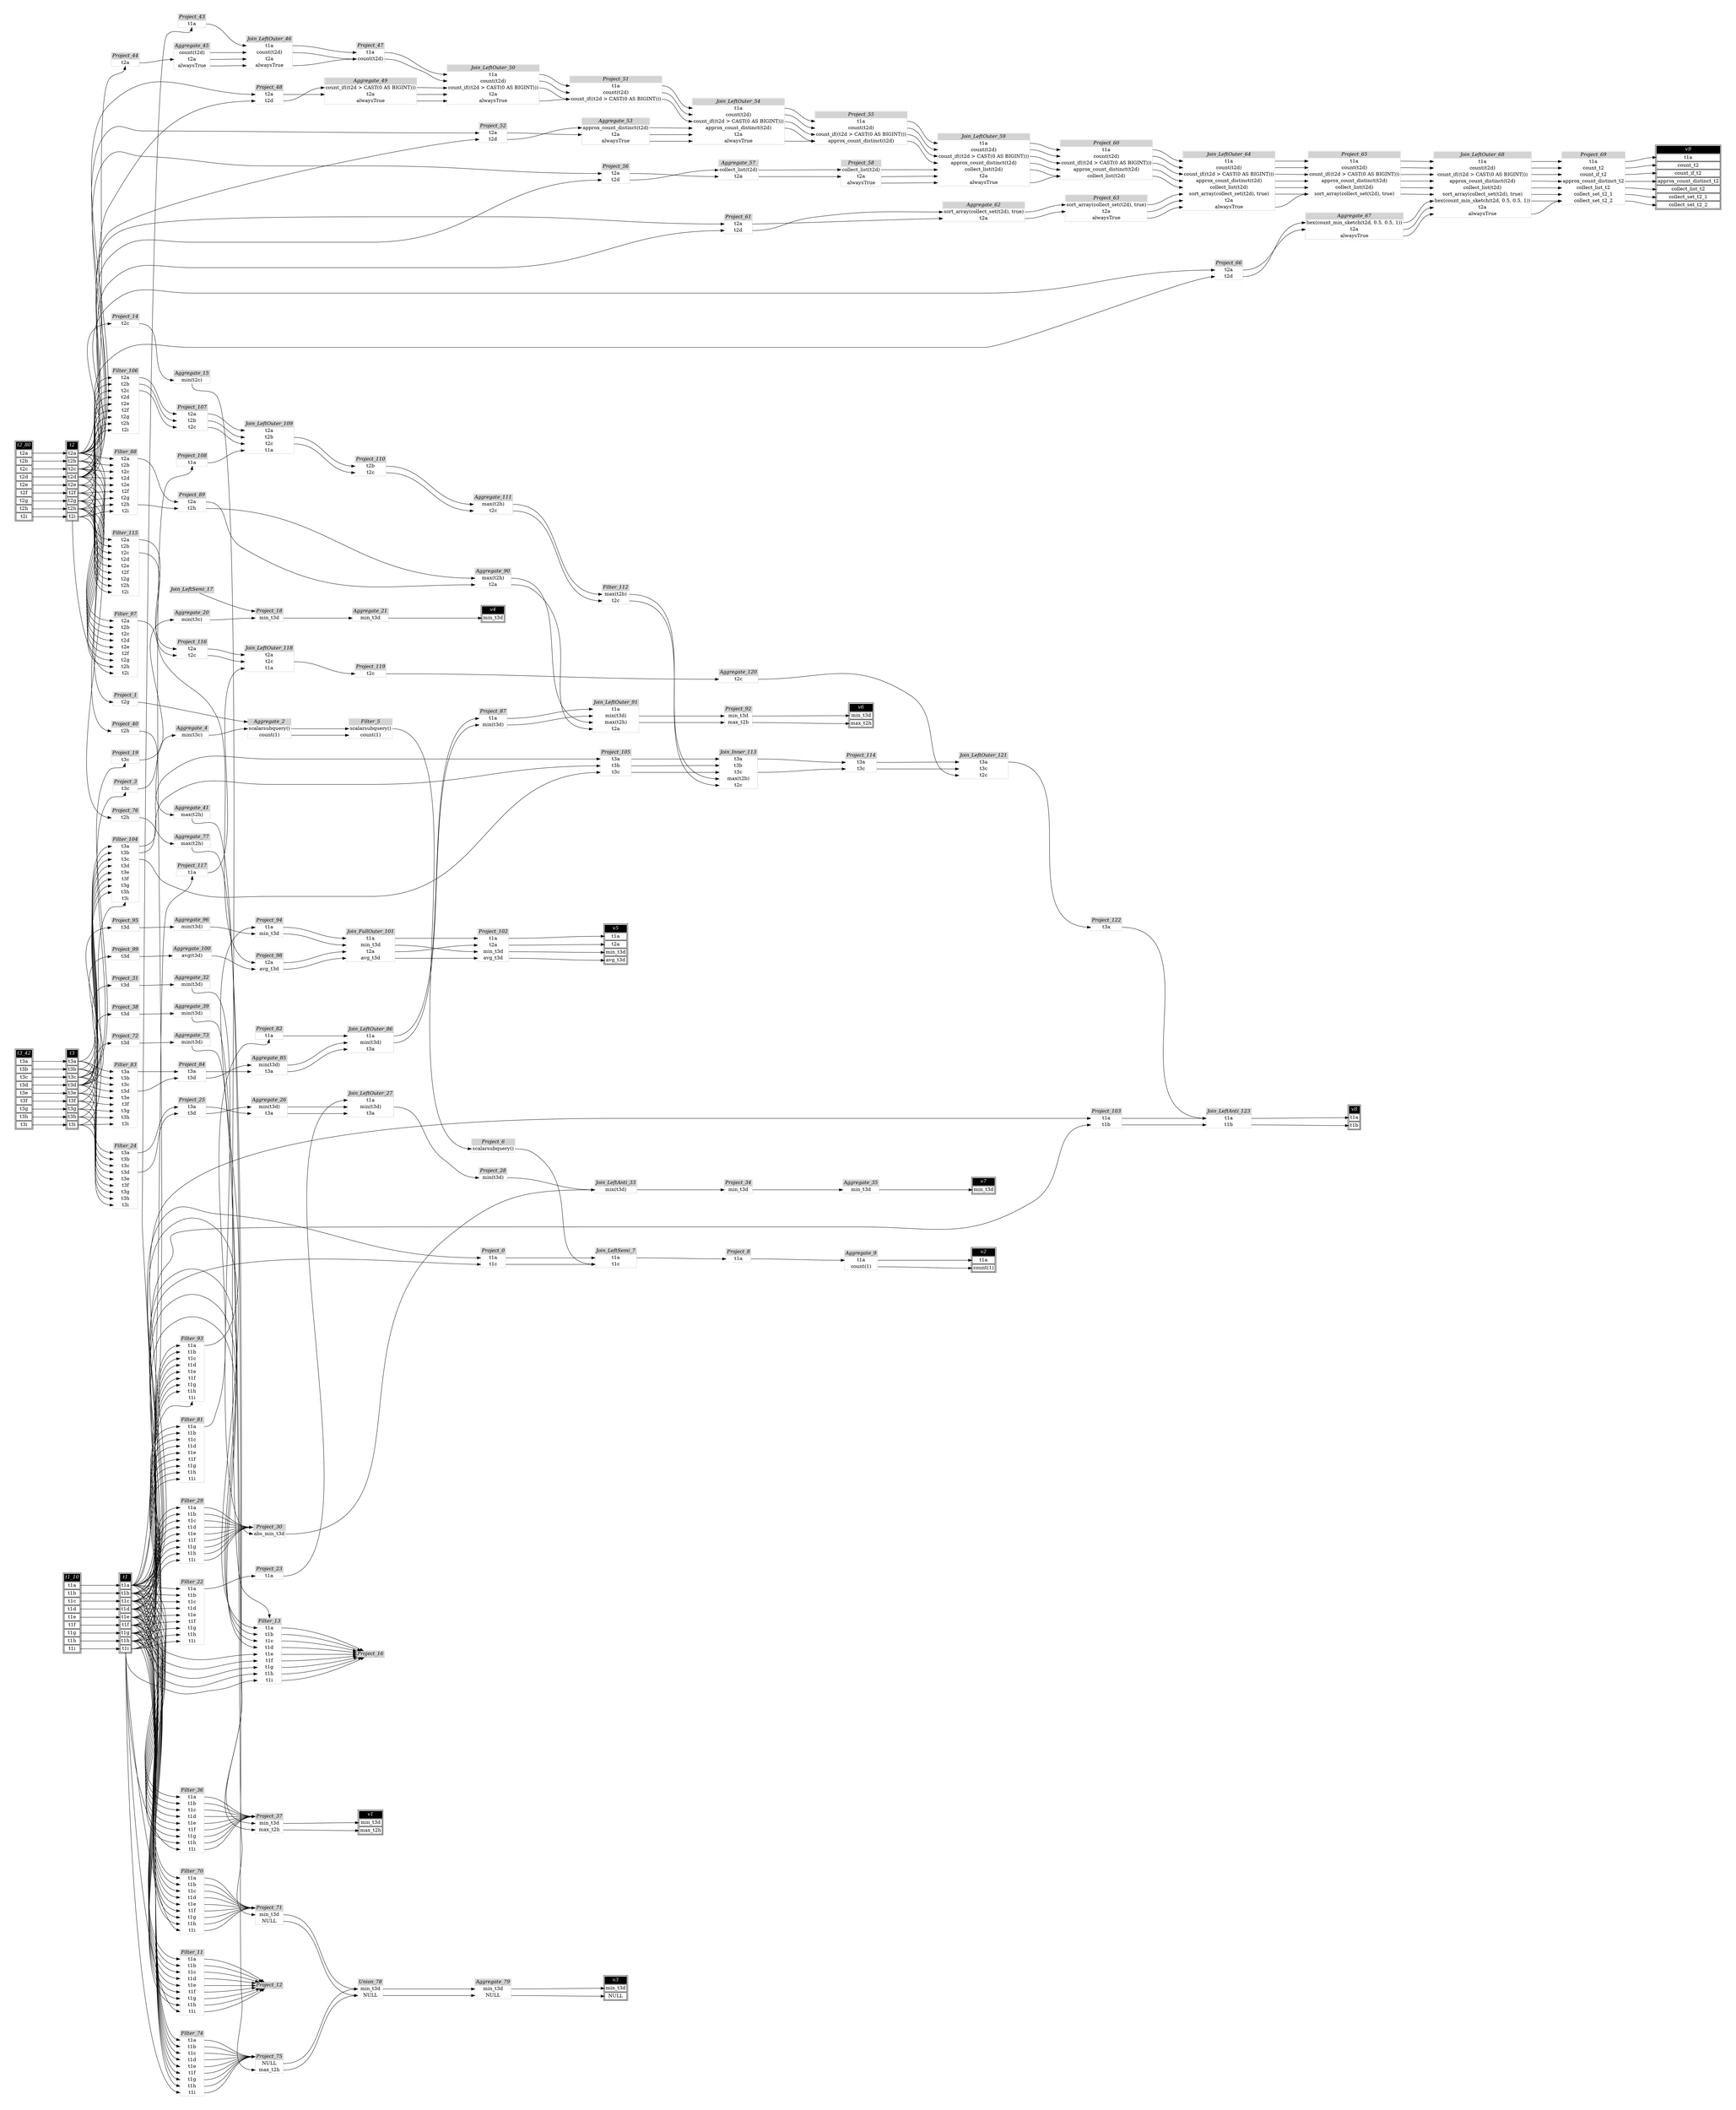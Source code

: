 // Automatically generated by SQLFlowTestSuite


digraph {
  graph [pad="0.5" nodesep="0.5" ranksep="1" fontname="Helvetica" rankdir=LR];
  node [shape=plaintext]

  
"Aggregate_100" [label=<
<table color="lightgray" border="1" cellborder="0" cellspacing="0">
  <tr><td bgcolor="lightgray" port="nodeName"><i>Aggregate_100</i></td></tr>
  <tr><td port="0">avg(t3d)</td></tr>
</table>>];
     

"Aggregate_111" [label=<
<table color="lightgray" border="1" cellborder="0" cellspacing="0">
  <tr><td bgcolor="lightgray" port="nodeName"><i>Aggregate_111</i></td></tr>
  <tr><td port="0">max(t2b)</td></tr>
<tr><td port="1">t2c</td></tr>
</table>>];
     

"Aggregate_120" [label=<
<table color="lightgray" border="1" cellborder="0" cellspacing="0">
  <tr><td bgcolor="lightgray" port="nodeName"><i>Aggregate_120</i></td></tr>
  <tr><td port="0">t2c</td></tr>
</table>>];
     

"Aggregate_15" [label=<
<table color="lightgray" border="1" cellborder="0" cellspacing="0">
  <tr><td bgcolor="lightgray" port="nodeName"><i>Aggregate_15</i></td></tr>
  <tr><td port="0">min(t2c)</td></tr>
</table>>];
     

"Aggregate_2" [label=<
<table color="lightgray" border="1" cellborder="0" cellspacing="0">
  <tr><td bgcolor="lightgray" port="nodeName"><i>Aggregate_2</i></td></tr>
  <tr><td port="0">scalarsubquery()</td></tr>
<tr><td port="1">count(1)</td></tr>
</table>>];
     

"Aggregate_20" [label=<
<table color="lightgray" border="1" cellborder="0" cellspacing="0">
  <tr><td bgcolor="lightgray" port="nodeName"><i>Aggregate_20</i></td></tr>
  <tr><td port="0">min(t3c)</td></tr>
</table>>];
     

"Aggregate_21" [label=<
<table color="lightgray" border="1" cellborder="0" cellspacing="0">
  <tr><td bgcolor="lightgray" port="nodeName"><i>Aggregate_21</i></td></tr>
  <tr><td port="0">min_t3d</td></tr>
</table>>];
     

"Aggregate_26" [label=<
<table color="lightgray" border="1" cellborder="0" cellspacing="0">
  <tr><td bgcolor="lightgray" port="nodeName"><i>Aggregate_26</i></td></tr>
  <tr><td port="0">min(t3d)</td></tr>
<tr><td port="1">t3a</td></tr>
</table>>];
     

"Aggregate_32" [label=<
<table color="lightgray" border="1" cellborder="0" cellspacing="0">
  <tr><td bgcolor="lightgray" port="nodeName"><i>Aggregate_32</i></td></tr>
  <tr><td port="0">min(t3d)</td></tr>
</table>>];
     

"Aggregate_35" [label=<
<table color="lightgray" border="1" cellborder="0" cellspacing="0">
  <tr><td bgcolor="lightgray" port="nodeName"><i>Aggregate_35</i></td></tr>
  <tr><td port="0">min_t3d</td></tr>
</table>>];
     

"Aggregate_39" [label=<
<table color="lightgray" border="1" cellborder="0" cellspacing="0">
  <tr><td bgcolor="lightgray" port="nodeName"><i>Aggregate_39</i></td></tr>
  <tr><td port="0">min(t3d)</td></tr>
</table>>];
     

"Aggregate_4" [label=<
<table color="lightgray" border="1" cellborder="0" cellspacing="0">
  <tr><td bgcolor="lightgray" port="nodeName"><i>Aggregate_4</i></td></tr>
  <tr><td port="0">min(t3c)</td></tr>
</table>>];
     

"Aggregate_41" [label=<
<table color="lightgray" border="1" cellborder="0" cellspacing="0">
  <tr><td bgcolor="lightgray" port="nodeName"><i>Aggregate_41</i></td></tr>
  <tr><td port="0">max(t2h)</td></tr>
</table>>];
     

"Aggregate_45" [label=<
<table color="lightgray" border="1" cellborder="0" cellspacing="0">
  <tr><td bgcolor="lightgray" port="nodeName"><i>Aggregate_45</i></td></tr>
  <tr><td port="0">count(t2d)</td></tr>
<tr><td port="1">t2a</td></tr>
<tr><td port="2">alwaysTrue</td></tr>
</table>>];
     

"Aggregate_49" [label=<
<table color="lightgray" border="1" cellborder="0" cellspacing="0">
  <tr><td bgcolor="lightgray" port="nodeName"><i>Aggregate_49</i></td></tr>
  <tr><td port="0">count_if((t2d &gt; CAST(0 AS BIGINT)))</td></tr>
<tr><td port="1">t2a</td></tr>
<tr><td port="2">alwaysTrue</td></tr>
</table>>];
     

"Aggregate_53" [label=<
<table color="lightgray" border="1" cellborder="0" cellspacing="0">
  <tr><td bgcolor="lightgray" port="nodeName"><i>Aggregate_53</i></td></tr>
  <tr><td port="0">approx_count_distinct(t2d)</td></tr>
<tr><td port="1">t2a</td></tr>
<tr><td port="2">alwaysTrue</td></tr>
</table>>];
     

"Aggregate_57" [label=<
<table color="lightgray" border="1" cellborder="0" cellspacing="0">
  <tr><td bgcolor="lightgray" port="nodeName"><i>Aggregate_57</i></td></tr>
  <tr><td port="0">collect_list(t2d)</td></tr>
<tr><td port="1">t2a</td></tr>
</table>>];
     

"Aggregate_62" [label=<
<table color="lightgray" border="1" cellborder="0" cellspacing="0">
  <tr><td bgcolor="lightgray" port="nodeName"><i>Aggregate_62</i></td></tr>
  <tr><td port="0">sort_array(collect_set(t2d), true)</td></tr>
<tr><td port="1">t2a</td></tr>
</table>>];
     

"Aggregate_67" [label=<
<table color="lightgray" border="1" cellborder="0" cellspacing="0">
  <tr><td bgcolor="lightgray" port="nodeName"><i>Aggregate_67</i></td></tr>
  <tr><td port="0">hex(count_min_sketch(t2d, 0.5, 0.5, 1))</td></tr>
<tr><td port="1">t2a</td></tr>
<tr><td port="2">alwaysTrue</td></tr>
</table>>];
     

"Aggregate_73" [label=<
<table color="lightgray" border="1" cellborder="0" cellspacing="0">
  <tr><td bgcolor="lightgray" port="nodeName"><i>Aggregate_73</i></td></tr>
  <tr><td port="0">min(t3d)</td></tr>
</table>>];
     

"Aggregate_77" [label=<
<table color="lightgray" border="1" cellborder="0" cellspacing="0">
  <tr><td bgcolor="lightgray" port="nodeName"><i>Aggregate_77</i></td></tr>
  <tr><td port="0">max(t2h)</td></tr>
</table>>];
     

"Aggregate_79" [label=<
<table color="lightgray" border="1" cellborder="0" cellspacing="0">
  <tr><td bgcolor="lightgray" port="nodeName"><i>Aggregate_79</i></td></tr>
  <tr><td port="0">min_t3d</td></tr>
<tr><td port="1">NULL</td></tr>
</table>>];
     

"Aggregate_85" [label=<
<table color="lightgray" border="1" cellborder="0" cellspacing="0">
  <tr><td bgcolor="lightgray" port="nodeName"><i>Aggregate_85</i></td></tr>
  <tr><td port="0">min(t3d)</td></tr>
<tr><td port="1">t3a</td></tr>
</table>>];
     

"Aggregate_9" [label=<
<table color="lightgray" border="1" cellborder="0" cellspacing="0">
  <tr><td bgcolor="lightgray" port="nodeName"><i>Aggregate_9</i></td></tr>
  <tr><td port="0">t1a</td></tr>
<tr><td port="1">count(1)</td></tr>
</table>>];
     

"Aggregate_90" [label=<
<table color="lightgray" border="1" cellborder="0" cellspacing="0">
  <tr><td bgcolor="lightgray" port="nodeName"><i>Aggregate_90</i></td></tr>
  <tr><td port="0">max(t2h)</td></tr>
<tr><td port="1">t2a</td></tr>
</table>>];
     

"Aggregate_96" [label=<
<table color="lightgray" border="1" cellborder="0" cellspacing="0">
  <tr><td bgcolor="lightgray" port="nodeName"><i>Aggregate_96</i></td></tr>
  <tr><td port="0">min(t3d)</td></tr>
</table>>];
     

"Filter_104" [label=<
<table color="lightgray" border="1" cellborder="0" cellspacing="0">
  <tr><td bgcolor="lightgray" port="nodeName"><i>Filter_104</i></td></tr>
  <tr><td port="0">t3a</td></tr>
<tr><td port="1">t3b</td></tr>
<tr><td port="2">t3c</td></tr>
<tr><td port="3">t3d</td></tr>
<tr><td port="4">t3e</td></tr>
<tr><td port="5">t3f</td></tr>
<tr><td port="6">t3g</td></tr>
<tr><td port="7">t3h</td></tr>
<tr><td port="8">t3i</td></tr>
</table>>];
     

"Filter_106" [label=<
<table color="lightgray" border="1" cellborder="0" cellspacing="0">
  <tr><td bgcolor="lightgray" port="nodeName"><i>Filter_106</i></td></tr>
  <tr><td port="0">t2a</td></tr>
<tr><td port="1">t2b</td></tr>
<tr><td port="2">t2c</td></tr>
<tr><td port="3">t2d</td></tr>
<tr><td port="4">t2e</td></tr>
<tr><td port="5">t2f</td></tr>
<tr><td port="6">t2g</td></tr>
<tr><td port="7">t2h</td></tr>
<tr><td port="8">t2i</td></tr>
</table>>];
     

"Filter_11" [label=<
<table color="lightgray" border="1" cellborder="0" cellspacing="0">
  <tr><td bgcolor="lightgray" port="nodeName"><i>Filter_11</i></td></tr>
  <tr><td port="0">t1a</td></tr>
<tr><td port="1">t1b</td></tr>
<tr><td port="2">t1c</td></tr>
<tr><td port="3">t1d</td></tr>
<tr><td port="4">t1e</td></tr>
<tr><td port="5">t1f</td></tr>
<tr><td port="6">t1g</td></tr>
<tr><td port="7">t1h</td></tr>
<tr><td port="8">t1i</td></tr>
</table>>];
     

"Filter_112" [label=<
<table color="lightgray" border="1" cellborder="0" cellspacing="0">
  <tr><td bgcolor="lightgray" port="nodeName"><i>Filter_112</i></td></tr>
  <tr><td port="0">max(t2b)</td></tr>
<tr><td port="1">t2c</td></tr>
</table>>];
     

"Filter_115" [label=<
<table color="lightgray" border="1" cellborder="0" cellspacing="0">
  <tr><td bgcolor="lightgray" port="nodeName"><i>Filter_115</i></td></tr>
  <tr><td port="0">t2a</td></tr>
<tr><td port="1">t2b</td></tr>
<tr><td port="2">t2c</td></tr>
<tr><td port="3">t2d</td></tr>
<tr><td port="4">t2e</td></tr>
<tr><td port="5">t2f</td></tr>
<tr><td port="6">t2g</td></tr>
<tr><td port="7">t2h</td></tr>
<tr><td port="8">t2i</td></tr>
</table>>];
     

"Filter_13" [label=<
<table color="lightgray" border="1" cellborder="0" cellspacing="0">
  <tr><td bgcolor="lightgray" port="nodeName"><i>Filter_13</i></td></tr>
  <tr><td port="0">t1a</td></tr>
<tr><td port="1">t1b</td></tr>
<tr><td port="2">t1c</td></tr>
<tr><td port="3">t1d</td></tr>
<tr><td port="4">t1e</td></tr>
<tr><td port="5">t1f</td></tr>
<tr><td port="6">t1g</td></tr>
<tr><td port="7">t1h</td></tr>
<tr><td port="8">t1i</td></tr>
</table>>];
     

"Filter_22" [label=<
<table color="lightgray" border="1" cellborder="0" cellspacing="0">
  <tr><td bgcolor="lightgray" port="nodeName"><i>Filter_22</i></td></tr>
  <tr><td port="0">t1a</td></tr>
<tr><td port="1">t1b</td></tr>
<tr><td port="2">t1c</td></tr>
<tr><td port="3">t1d</td></tr>
<tr><td port="4">t1e</td></tr>
<tr><td port="5">t1f</td></tr>
<tr><td port="6">t1g</td></tr>
<tr><td port="7">t1h</td></tr>
<tr><td port="8">t1i</td></tr>
</table>>];
     

"Filter_24" [label=<
<table color="lightgray" border="1" cellborder="0" cellspacing="0">
  <tr><td bgcolor="lightgray" port="nodeName"><i>Filter_24</i></td></tr>
  <tr><td port="0">t3a</td></tr>
<tr><td port="1">t3b</td></tr>
<tr><td port="2">t3c</td></tr>
<tr><td port="3">t3d</td></tr>
<tr><td port="4">t3e</td></tr>
<tr><td port="5">t3f</td></tr>
<tr><td port="6">t3g</td></tr>
<tr><td port="7">t3h</td></tr>
<tr><td port="8">t3i</td></tr>
</table>>];
     

"Filter_29" [label=<
<table color="lightgray" border="1" cellborder="0" cellspacing="0">
  <tr><td bgcolor="lightgray" port="nodeName"><i>Filter_29</i></td></tr>
  <tr><td port="0">t1a</td></tr>
<tr><td port="1">t1b</td></tr>
<tr><td port="2">t1c</td></tr>
<tr><td port="3">t1d</td></tr>
<tr><td port="4">t1e</td></tr>
<tr><td port="5">t1f</td></tr>
<tr><td port="6">t1g</td></tr>
<tr><td port="7">t1h</td></tr>
<tr><td port="8">t1i</td></tr>
</table>>];
     

"Filter_36" [label=<
<table color="lightgray" border="1" cellborder="0" cellspacing="0">
  <tr><td bgcolor="lightgray" port="nodeName"><i>Filter_36</i></td></tr>
  <tr><td port="0">t1a</td></tr>
<tr><td port="1">t1b</td></tr>
<tr><td port="2">t1c</td></tr>
<tr><td port="3">t1d</td></tr>
<tr><td port="4">t1e</td></tr>
<tr><td port="5">t1f</td></tr>
<tr><td port="6">t1g</td></tr>
<tr><td port="7">t1h</td></tr>
<tr><td port="8">t1i</td></tr>
</table>>];
     

"Filter_5" [label=<
<table color="lightgray" border="1" cellborder="0" cellspacing="0">
  <tr><td bgcolor="lightgray" port="nodeName"><i>Filter_5</i></td></tr>
  <tr><td port="0">scalarsubquery()</td></tr>
<tr><td port="1">count(1)</td></tr>
</table>>];
     

"Filter_70" [label=<
<table color="lightgray" border="1" cellborder="0" cellspacing="0">
  <tr><td bgcolor="lightgray" port="nodeName"><i>Filter_70</i></td></tr>
  <tr><td port="0">t1a</td></tr>
<tr><td port="1">t1b</td></tr>
<tr><td port="2">t1c</td></tr>
<tr><td port="3">t1d</td></tr>
<tr><td port="4">t1e</td></tr>
<tr><td port="5">t1f</td></tr>
<tr><td port="6">t1g</td></tr>
<tr><td port="7">t1h</td></tr>
<tr><td port="8">t1i</td></tr>
</table>>];
     

"Filter_74" [label=<
<table color="lightgray" border="1" cellborder="0" cellspacing="0">
  <tr><td bgcolor="lightgray" port="nodeName"><i>Filter_74</i></td></tr>
  <tr><td port="0">t1a</td></tr>
<tr><td port="1">t1b</td></tr>
<tr><td port="2">t1c</td></tr>
<tr><td port="3">t1d</td></tr>
<tr><td port="4">t1e</td></tr>
<tr><td port="5">t1f</td></tr>
<tr><td port="6">t1g</td></tr>
<tr><td port="7">t1h</td></tr>
<tr><td port="8">t1i</td></tr>
</table>>];
     

"Filter_81" [label=<
<table color="lightgray" border="1" cellborder="0" cellspacing="0">
  <tr><td bgcolor="lightgray" port="nodeName"><i>Filter_81</i></td></tr>
  <tr><td port="0">t1a</td></tr>
<tr><td port="1">t1b</td></tr>
<tr><td port="2">t1c</td></tr>
<tr><td port="3">t1d</td></tr>
<tr><td port="4">t1e</td></tr>
<tr><td port="5">t1f</td></tr>
<tr><td port="6">t1g</td></tr>
<tr><td port="7">t1h</td></tr>
<tr><td port="8">t1i</td></tr>
</table>>];
     

"Filter_83" [label=<
<table color="lightgray" border="1" cellborder="0" cellspacing="0">
  <tr><td bgcolor="lightgray" port="nodeName"><i>Filter_83</i></td></tr>
  <tr><td port="0">t3a</td></tr>
<tr><td port="1">t3b</td></tr>
<tr><td port="2">t3c</td></tr>
<tr><td port="3">t3d</td></tr>
<tr><td port="4">t3e</td></tr>
<tr><td port="5">t3f</td></tr>
<tr><td port="6">t3g</td></tr>
<tr><td port="7">t3h</td></tr>
<tr><td port="8">t3i</td></tr>
</table>>];
     

"Filter_88" [label=<
<table color="lightgray" border="1" cellborder="0" cellspacing="0">
  <tr><td bgcolor="lightgray" port="nodeName"><i>Filter_88</i></td></tr>
  <tr><td port="0">t2a</td></tr>
<tr><td port="1">t2b</td></tr>
<tr><td port="2">t2c</td></tr>
<tr><td port="3">t2d</td></tr>
<tr><td port="4">t2e</td></tr>
<tr><td port="5">t2f</td></tr>
<tr><td port="6">t2g</td></tr>
<tr><td port="7">t2h</td></tr>
<tr><td port="8">t2i</td></tr>
</table>>];
     

"Filter_93" [label=<
<table color="lightgray" border="1" cellborder="0" cellspacing="0">
  <tr><td bgcolor="lightgray" port="nodeName"><i>Filter_93</i></td></tr>
  <tr><td port="0">t1a</td></tr>
<tr><td port="1">t1b</td></tr>
<tr><td port="2">t1c</td></tr>
<tr><td port="3">t1d</td></tr>
<tr><td port="4">t1e</td></tr>
<tr><td port="5">t1f</td></tr>
<tr><td port="6">t1g</td></tr>
<tr><td port="7">t1h</td></tr>
<tr><td port="8">t1i</td></tr>
</table>>];
     

"Filter_97" [label=<
<table color="lightgray" border="1" cellborder="0" cellspacing="0">
  <tr><td bgcolor="lightgray" port="nodeName"><i>Filter_97</i></td></tr>
  <tr><td port="0">t2a</td></tr>
<tr><td port="1">t2b</td></tr>
<tr><td port="2">t2c</td></tr>
<tr><td port="3">t2d</td></tr>
<tr><td port="4">t2e</td></tr>
<tr><td port="5">t2f</td></tr>
<tr><td port="6">t2g</td></tr>
<tr><td port="7">t2h</td></tr>
<tr><td port="8">t2i</td></tr>
</table>>];
     

"Join_FullOuter_101" [label=<
<table color="lightgray" border="1" cellborder="0" cellspacing="0">
  <tr><td bgcolor="lightgray" port="nodeName"><i>Join_FullOuter_101</i></td></tr>
  <tr><td port="0">t1a</td></tr>
<tr><td port="1">min_t3d</td></tr>
<tr><td port="2">t2a</td></tr>
<tr><td port="3">avg_t3d</td></tr>
</table>>];
     

"Join_Inner_113" [label=<
<table color="lightgray" border="1" cellborder="0" cellspacing="0">
  <tr><td bgcolor="lightgray" port="nodeName"><i>Join_Inner_113</i></td></tr>
  <tr><td port="0">t3a</td></tr>
<tr><td port="1">t3b</td></tr>
<tr><td port="2">t3c</td></tr>
<tr><td port="3">max(t2b)</td></tr>
<tr><td port="4">t2c</td></tr>
</table>>];
     

"Join_LeftAnti_123" [label=<
<table color="lightgray" border="1" cellborder="0" cellspacing="0">
  <tr><td bgcolor="lightgray" port="nodeName"><i>Join_LeftAnti_123</i></td></tr>
  <tr><td port="0">t1a</td></tr>
<tr><td port="1">t1b</td></tr>
</table>>];
     

"Join_LeftAnti_33" [label=<
<table color="lightgray" border="1" cellborder="0" cellspacing="0">
  <tr><td bgcolor="lightgray" port="nodeName"><i>Join_LeftAnti_33</i></td></tr>
  <tr><td port="0">min(t3d)</td></tr>
</table>>];
     

"Join_LeftOuter_109" [label=<
<table color="lightgray" border="1" cellborder="0" cellspacing="0">
  <tr><td bgcolor="lightgray" port="nodeName"><i>Join_LeftOuter_109</i></td></tr>
  <tr><td port="0">t2a</td></tr>
<tr><td port="1">t2b</td></tr>
<tr><td port="2">t2c</td></tr>
<tr><td port="3">t1a</td></tr>
</table>>];
     

"Join_LeftOuter_118" [label=<
<table color="lightgray" border="1" cellborder="0" cellspacing="0">
  <tr><td bgcolor="lightgray" port="nodeName"><i>Join_LeftOuter_118</i></td></tr>
  <tr><td port="0">t2a</td></tr>
<tr><td port="1">t2c</td></tr>
<tr><td port="2">t1a</td></tr>
</table>>];
     

"Join_LeftOuter_121" [label=<
<table color="lightgray" border="1" cellborder="0" cellspacing="0">
  <tr><td bgcolor="lightgray" port="nodeName"><i>Join_LeftOuter_121</i></td></tr>
  <tr><td port="0">t3a</td></tr>
<tr><td port="1">t3c</td></tr>
<tr><td port="2">t2c</td></tr>
</table>>];
     

"Join_LeftOuter_27" [label=<
<table color="lightgray" border="1" cellborder="0" cellspacing="0">
  <tr><td bgcolor="lightgray" port="nodeName"><i>Join_LeftOuter_27</i></td></tr>
  <tr><td port="0">t1a</td></tr>
<tr><td port="1">min(t3d)</td></tr>
<tr><td port="2">t3a</td></tr>
</table>>];
     

"Join_LeftOuter_46" [label=<
<table color="lightgray" border="1" cellborder="0" cellspacing="0">
  <tr><td bgcolor="lightgray" port="nodeName"><i>Join_LeftOuter_46</i></td></tr>
  <tr><td port="0">t1a</td></tr>
<tr><td port="1">count(t2d)</td></tr>
<tr><td port="2">t2a</td></tr>
<tr><td port="3">alwaysTrue</td></tr>
</table>>];
     

"Join_LeftOuter_50" [label=<
<table color="lightgray" border="1" cellborder="0" cellspacing="0">
  <tr><td bgcolor="lightgray" port="nodeName"><i>Join_LeftOuter_50</i></td></tr>
  <tr><td port="0">t1a</td></tr>
<tr><td port="1">count(t2d)</td></tr>
<tr><td port="2">count_if((t2d &gt; CAST(0 AS BIGINT)))</td></tr>
<tr><td port="3">t2a</td></tr>
<tr><td port="4">alwaysTrue</td></tr>
</table>>];
     

"Join_LeftOuter_54" [label=<
<table color="lightgray" border="1" cellborder="0" cellspacing="0">
  <tr><td bgcolor="lightgray" port="nodeName"><i>Join_LeftOuter_54</i></td></tr>
  <tr><td port="0">t1a</td></tr>
<tr><td port="1">count(t2d)</td></tr>
<tr><td port="2">count_if((t2d &gt; CAST(0 AS BIGINT)))</td></tr>
<tr><td port="3">approx_count_distinct(t2d)</td></tr>
<tr><td port="4">t2a</td></tr>
<tr><td port="5">alwaysTrue</td></tr>
</table>>];
     

"Join_LeftOuter_59" [label=<
<table color="lightgray" border="1" cellborder="0" cellspacing="0">
  <tr><td bgcolor="lightgray" port="nodeName"><i>Join_LeftOuter_59</i></td></tr>
  <tr><td port="0">t1a</td></tr>
<tr><td port="1">count(t2d)</td></tr>
<tr><td port="2">count_if((t2d &gt; CAST(0 AS BIGINT)))</td></tr>
<tr><td port="3">approx_count_distinct(t2d)</td></tr>
<tr><td port="4">collect_list(t2d)</td></tr>
<tr><td port="5">t2a</td></tr>
<tr><td port="6">alwaysTrue</td></tr>
</table>>];
     

"Join_LeftOuter_64" [label=<
<table color="lightgray" border="1" cellborder="0" cellspacing="0">
  <tr><td bgcolor="lightgray" port="nodeName"><i>Join_LeftOuter_64</i></td></tr>
  <tr><td port="0">t1a</td></tr>
<tr><td port="1">count(t2d)</td></tr>
<tr><td port="2">count_if((t2d &gt; CAST(0 AS BIGINT)))</td></tr>
<tr><td port="3">approx_count_distinct(t2d)</td></tr>
<tr><td port="4">collect_list(t2d)</td></tr>
<tr><td port="5">sort_array(collect_set(t2d), true)</td></tr>
<tr><td port="6">t2a</td></tr>
<tr><td port="7">alwaysTrue</td></tr>
</table>>];
     

"Join_LeftOuter_68" [label=<
<table color="lightgray" border="1" cellborder="0" cellspacing="0">
  <tr><td bgcolor="lightgray" port="nodeName"><i>Join_LeftOuter_68</i></td></tr>
  <tr><td port="0">t1a</td></tr>
<tr><td port="1">count(t2d)</td></tr>
<tr><td port="2">count_if((t2d &gt; CAST(0 AS BIGINT)))</td></tr>
<tr><td port="3">approx_count_distinct(t2d)</td></tr>
<tr><td port="4">collect_list(t2d)</td></tr>
<tr><td port="5">sort_array(collect_set(t2d), true)</td></tr>
<tr><td port="6">hex(count_min_sketch(t2d, 0.5, 0.5, 1))</td></tr>
<tr><td port="7">t2a</td></tr>
<tr><td port="8">alwaysTrue</td></tr>
</table>>];
     

"Join_LeftOuter_86" [label=<
<table color="lightgray" border="1" cellborder="0" cellspacing="0">
  <tr><td bgcolor="lightgray" port="nodeName"><i>Join_LeftOuter_86</i></td></tr>
  <tr><td port="0">t1a</td></tr>
<tr><td port="1">min(t3d)</td></tr>
<tr><td port="2">t3a</td></tr>
</table>>];
     

"Join_LeftOuter_91" [label=<
<table color="lightgray" border="1" cellborder="0" cellspacing="0">
  <tr><td bgcolor="lightgray" port="nodeName"><i>Join_LeftOuter_91</i></td></tr>
  <tr><td port="0">t1a</td></tr>
<tr><td port="1">min(t3d)</td></tr>
<tr><td port="2">max(t2h)</td></tr>
<tr><td port="3">t2a</td></tr>
</table>>];
     

"Join_LeftSemi_17" [label=<
<table color="lightgray" border="1" cellborder="0" cellspacing="0">
  <tr><td bgcolor="lightgray" port="nodeName"><i>Join_LeftSemi_17</i></td></tr>
  
</table>>];
     

"Join_LeftSemi_7" [label=<
<table color="lightgray" border="1" cellborder="0" cellspacing="0">
  <tr><td bgcolor="lightgray" port="nodeName"><i>Join_LeftSemi_7</i></td></tr>
  <tr><td port="0">t1a</td></tr>
<tr><td port="1">t1c</td></tr>
</table>>];
     

"Project_0" [label=<
<table color="lightgray" border="1" cellborder="0" cellspacing="0">
  <tr><td bgcolor="lightgray" port="nodeName"><i>Project_0</i></td></tr>
  <tr><td port="0">t1a</td></tr>
<tr><td port="1">t1c</td></tr>
</table>>];
     

"Project_1" [label=<
<table color="lightgray" border="1" cellborder="0" cellspacing="0">
  <tr><td bgcolor="lightgray" port="nodeName"><i>Project_1</i></td></tr>
  <tr><td port="0">t2g</td></tr>
</table>>];
     

"Project_102" [label=<
<table color="lightgray" border="1" cellborder="0" cellspacing="0">
  <tr><td bgcolor="lightgray" port="nodeName"><i>Project_102</i></td></tr>
  <tr><td port="0">t1a</td></tr>
<tr><td port="1">t2a</td></tr>
<tr><td port="2">min_t3d</td></tr>
<tr><td port="3">avg_t3d</td></tr>
</table>>];
     

"Project_103" [label=<
<table color="lightgray" border="1" cellborder="0" cellspacing="0">
  <tr><td bgcolor="lightgray" port="nodeName"><i>Project_103</i></td></tr>
  <tr><td port="0">t1a</td></tr>
<tr><td port="1">t1b</td></tr>
</table>>];
     

"Project_105" [label=<
<table color="lightgray" border="1" cellborder="0" cellspacing="0">
  <tr><td bgcolor="lightgray" port="nodeName"><i>Project_105</i></td></tr>
  <tr><td port="0">t3a</td></tr>
<tr><td port="1">t3b</td></tr>
<tr><td port="2">t3c</td></tr>
</table>>];
     

"Project_107" [label=<
<table color="lightgray" border="1" cellborder="0" cellspacing="0">
  <tr><td bgcolor="lightgray" port="nodeName"><i>Project_107</i></td></tr>
  <tr><td port="0">t2a</td></tr>
<tr><td port="1">t2b</td></tr>
<tr><td port="2">t2c</td></tr>
</table>>];
     

"Project_108" [label=<
<table color="lightgray" border="1" cellborder="0" cellspacing="0">
  <tr><td bgcolor="lightgray" port="nodeName"><i>Project_108</i></td></tr>
  <tr><td port="0">t1a</td></tr>
</table>>];
     

"Project_110" [label=<
<table color="lightgray" border="1" cellborder="0" cellspacing="0">
  <tr><td bgcolor="lightgray" port="nodeName"><i>Project_110</i></td></tr>
  <tr><td port="0">t2b</td></tr>
<tr><td port="1">t2c</td></tr>
</table>>];
     

"Project_114" [label=<
<table color="lightgray" border="1" cellborder="0" cellspacing="0">
  <tr><td bgcolor="lightgray" port="nodeName"><i>Project_114</i></td></tr>
  <tr><td port="0">t3a</td></tr>
<tr><td port="1">t3c</td></tr>
</table>>];
     

"Project_116" [label=<
<table color="lightgray" border="1" cellborder="0" cellspacing="0">
  <tr><td bgcolor="lightgray" port="nodeName"><i>Project_116</i></td></tr>
  <tr><td port="0">t2a</td></tr>
<tr><td port="1">t2c</td></tr>
</table>>];
     

"Project_117" [label=<
<table color="lightgray" border="1" cellborder="0" cellspacing="0">
  <tr><td bgcolor="lightgray" port="nodeName"><i>Project_117</i></td></tr>
  <tr><td port="0">t1a</td></tr>
</table>>];
     

"Project_119" [label=<
<table color="lightgray" border="1" cellborder="0" cellspacing="0">
  <tr><td bgcolor="lightgray" port="nodeName"><i>Project_119</i></td></tr>
  <tr><td port="0">t2c</td></tr>
</table>>];
     

"Project_12" [label=<
<table color="lightgray" border="1" cellborder="0" cellspacing="0">
  <tr><td bgcolor="lightgray" port="nodeName"><i>Project_12</i></td></tr>
  
</table>>];
     

"Project_122" [label=<
<table color="lightgray" border="1" cellborder="0" cellspacing="0">
  <tr><td bgcolor="lightgray" port="nodeName"><i>Project_122</i></td></tr>
  <tr><td port="0">t3a</td></tr>
</table>>];
     

"Project_14" [label=<
<table color="lightgray" border="1" cellborder="0" cellspacing="0">
  <tr><td bgcolor="lightgray" port="nodeName"><i>Project_14</i></td></tr>
  <tr><td port="0">t2c</td></tr>
</table>>];
     

"Project_16" [label=<
<table color="lightgray" border="1" cellborder="0" cellspacing="0">
  <tr><td bgcolor="lightgray" port="nodeName"><i>Project_16</i></td></tr>
  
</table>>];
     

"Project_18" [label=<
<table color="lightgray" border="1" cellborder="0" cellspacing="0">
  <tr><td bgcolor="lightgray" port="nodeName"><i>Project_18</i></td></tr>
  <tr><td port="0">min_t3d</td></tr>
</table>>];
     

"Project_19" [label=<
<table color="lightgray" border="1" cellborder="0" cellspacing="0">
  <tr><td bgcolor="lightgray" port="nodeName"><i>Project_19</i></td></tr>
  <tr><td port="0">t3c</td></tr>
</table>>];
     

"Project_23" [label=<
<table color="lightgray" border="1" cellborder="0" cellspacing="0">
  <tr><td bgcolor="lightgray" port="nodeName"><i>Project_23</i></td></tr>
  <tr><td port="0">t1a</td></tr>
</table>>];
     

"Project_25" [label=<
<table color="lightgray" border="1" cellborder="0" cellspacing="0">
  <tr><td bgcolor="lightgray" port="nodeName"><i>Project_25</i></td></tr>
  <tr><td port="0">t3a</td></tr>
<tr><td port="1">t3d</td></tr>
</table>>];
     

"Project_28" [label=<
<table color="lightgray" border="1" cellborder="0" cellspacing="0">
  <tr><td bgcolor="lightgray" port="nodeName"><i>Project_28</i></td></tr>
  <tr><td port="0">min(t3d)</td></tr>
</table>>];
     

"Project_3" [label=<
<table color="lightgray" border="1" cellborder="0" cellspacing="0">
  <tr><td bgcolor="lightgray" port="nodeName"><i>Project_3</i></td></tr>
  <tr><td port="0">t3c</td></tr>
</table>>];
     

"Project_30" [label=<
<table color="lightgray" border="1" cellborder="0" cellspacing="0">
  <tr><td bgcolor="lightgray" port="nodeName"><i>Project_30</i></td></tr>
  <tr><td port="0">abs_min_t3d</td></tr>
</table>>];
     

"Project_31" [label=<
<table color="lightgray" border="1" cellborder="0" cellspacing="0">
  <tr><td bgcolor="lightgray" port="nodeName"><i>Project_31</i></td></tr>
  <tr><td port="0">t3d</td></tr>
</table>>];
     

"Project_34" [label=<
<table color="lightgray" border="1" cellborder="0" cellspacing="0">
  <tr><td bgcolor="lightgray" port="nodeName"><i>Project_34</i></td></tr>
  <tr><td port="0">min_t3d</td></tr>
</table>>];
     

"Project_37" [label=<
<table color="lightgray" border="1" cellborder="0" cellspacing="0">
  <tr><td bgcolor="lightgray" port="nodeName"><i>Project_37</i></td></tr>
  <tr><td port="0">min_t3d</td></tr>
<tr><td port="1">max_t2h</td></tr>
</table>>];
     

"Project_38" [label=<
<table color="lightgray" border="1" cellborder="0" cellspacing="0">
  <tr><td bgcolor="lightgray" port="nodeName"><i>Project_38</i></td></tr>
  <tr><td port="0">t3d</td></tr>
</table>>];
     

"Project_40" [label=<
<table color="lightgray" border="1" cellborder="0" cellspacing="0">
  <tr><td bgcolor="lightgray" port="nodeName"><i>Project_40</i></td></tr>
  <tr><td port="0">t2h</td></tr>
</table>>];
     

"Project_43" [label=<
<table color="lightgray" border="1" cellborder="0" cellspacing="0">
  <tr><td bgcolor="lightgray" port="nodeName"><i>Project_43</i></td></tr>
  <tr><td port="0">t1a</td></tr>
</table>>];
     

"Project_44" [label=<
<table color="lightgray" border="1" cellborder="0" cellspacing="0">
  <tr><td bgcolor="lightgray" port="nodeName"><i>Project_44</i></td></tr>
  <tr><td port="0">t2a</td></tr>
</table>>];
     

"Project_47" [label=<
<table color="lightgray" border="1" cellborder="0" cellspacing="0">
  <tr><td bgcolor="lightgray" port="nodeName"><i>Project_47</i></td></tr>
  <tr><td port="0">t1a</td></tr>
<tr><td port="1">count(t2d)</td></tr>
</table>>];
     

"Project_48" [label=<
<table color="lightgray" border="1" cellborder="0" cellspacing="0">
  <tr><td bgcolor="lightgray" port="nodeName"><i>Project_48</i></td></tr>
  <tr><td port="0">t2a</td></tr>
<tr><td port="1">t2d</td></tr>
</table>>];
     

"Project_51" [label=<
<table color="lightgray" border="1" cellborder="0" cellspacing="0">
  <tr><td bgcolor="lightgray" port="nodeName"><i>Project_51</i></td></tr>
  <tr><td port="0">t1a</td></tr>
<tr><td port="1">count(t2d)</td></tr>
<tr><td port="2">count_if((t2d &gt; CAST(0 AS BIGINT)))</td></tr>
</table>>];
     

"Project_52" [label=<
<table color="lightgray" border="1" cellborder="0" cellspacing="0">
  <tr><td bgcolor="lightgray" port="nodeName"><i>Project_52</i></td></tr>
  <tr><td port="0">t2a</td></tr>
<tr><td port="1">t2d</td></tr>
</table>>];
     

"Project_55" [label=<
<table color="lightgray" border="1" cellborder="0" cellspacing="0">
  <tr><td bgcolor="lightgray" port="nodeName"><i>Project_55</i></td></tr>
  <tr><td port="0">t1a</td></tr>
<tr><td port="1">count(t2d)</td></tr>
<tr><td port="2">count_if((t2d &gt; CAST(0 AS BIGINT)))</td></tr>
<tr><td port="3">approx_count_distinct(t2d)</td></tr>
</table>>];
     

"Project_56" [label=<
<table color="lightgray" border="1" cellborder="0" cellspacing="0">
  <tr><td bgcolor="lightgray" port="nodeName"><i>Project_56</i></td></tr>
  <tr><td port="0">t2a</td></tr>
<tr><td port="1">t2d</td></tr>
</table>>];
     

"Project_58" [label=<
<table color="lightgray" border="1" cellborder="0" cellspacing="0">
  <tr><td bgcolor="lightgray" port="nodeName"><i>Project_58</i></td></tr>
  <tr><td port="0">collect_list(t2d)</td></tr>
<tr><td port="1">t2a</td></tr>
<tr><td port="2">alwaysTrue</td></tr>
</table>>];
     

"Project_6" [label=<
<table color="lightgray" border="1" cellborder="0" cellspacing="0">
  <tr><td bgcolor="lightgray" port="nodeName"><i>Project_6</i></td></tr>
  <tr><td port="0">scalarsubquery()</td></tr>
</table>>];
     

"Project_60" [label=<
<table color="lightgray" border="1" cellborder="0" cellspacing="0">
  <tr><td bgcolor="lightgray" port="nodeName"><i>Project_60</i></td></tr>
  <tr><td port="0">t1a</td></tr>
<tr><td port="1">count(t2d)</td></tr>
<tr><td port="2">count_if((t2d &gt; CAST(0 AS BIGINT)))</td></tr>
<tr><td port="3">approx_count_distinct(t2d)</td></tr>
<tr><td port="4">collect_list(t2d)</td></tr>
</table>>];
     

"Project_61" [label=<
<table color="lightgray" border="1" cellborder="0" cellspacing="0">
  <tr><td bgcolor="lightgray" port="nodeName"><i>Project_61</i></td></tr>
  <tr><td port="0">t2a</td></tr>
<tr><td port="1">t2d</td></tr>
</table>>];
     

"Project_63" [label=<
<table color="lightgray" border="1" cellborder="0" cellspacing="0">
  <tr><td bgcolor="lightgray" port="nodeName"><i>Project_63</i></td></tr>
  <tr><td port="0">sort_array(collect_set(t2d), true)</td></tr>
<tr><td port="1">t2a</td></tr>
<tr><td port="2">alwaysTrue</td></tr>
</table>>];
     

"Project_65" [label=<
<table color="lightgray" border="1" cellborder="0" cellspacing="0">
  <tr><td bgcolor="lightgray" port="nodeName"><i>Project_65</i></td></tr>
  <tr><td port="0">t1a</td></tr>
<tr><td port="1">count(t2d)</td></tr>
<tr><td port="2">count_if((t2d &gt; CAST(0 AS BIGINT)))</td></tr>
<tr><td port="3">approx_count_distinct(t2d)</td></tr>
<tr><td port="4">collect_list(t2d)</td></tr>
<tr><td port="5">sort_array(collect_set(t2d), true)</td></tr>
</table>>];
     

"Project_66" [label=<
<table color="lightgray" border="1" cellborder="0" cellspacing="0">
  <tr><td bgcolor="lightgray" port="nodeName"><i>Project_66</i></td></tr>
  <tr><td port="0">t2a</td></tr>
<tr><td port="1">t2d</td></tr>
</table>>];
     

"Project_69" [label=<
<table color="lightgray" border="1" cellborder="0" cellspacing="0">
  <tr><td bgcolor="lightgray" port="nodeName"><i>Project_69</i></td></tr>
  <tr><td port="0">t1a</td></tr>
<tr><td port="1">count_t2</td></tr>
<tr><td port="2">count_if_t2</td></tr>
<tr><td port="3">approx_count_distinct_t2</td></tr>
<tr><td port="4">collect_list_t2</td></tr>
<tr><td port="5">collect_set_t2_1</td></tr>
<tr><td port="6">collect_set_t2_2</td></tr>
</table>>];
     

"Project_71" [label=<
<table color="lightgray" border="1" cellborder="0" cellspacing="0">
  <tr><td bgcolor="lightgray" port="nodeName"><i>Project_71</i></td></tr>
  <tr><td port="0">min_t3d</td></tr>
<tr><td port="1">NULL</td></tr>
</table>>];
     

"Project_72" [label=<
<table color="lightgray" border="1" cellborder="0" cellspacing="0">
  <tr><td bgcolor="lightgray" port="nodeName"><i>Project_72</i></td></tr>
  <tr><td port="0">t3d</td></tr>
</table>>];
     

"Project_75" [label=<
<table color="lightgray" border="1" cellborder="0" cellspacing="0">
  <tr><td bgcolor="lightgray" port="nodeName"><i>Project_75</i></td></tr>
  <tr><td port="0">NULL</td></tr>
<tr><td port="1">max_t2h</td></tr>
</table>>];
     

"Project_76" [label=<
<table color="lightgray" border="1" cellborder="0" cellspacing="0">
  <tr><td bgcolor="lightgray" port="nodeName"><i>Project_76</i></td></tr>
  <tr><td port="0">t2h</td></tr>
</table>>];
     

"Project_8" [label=<
<table color="lightgray" border="1" cellborder="0" cellspacing="0">
  <tr><td bgcolor="lightgray" port="nodeName"><i>Project_8</i></td></tr>
  <tr><td port="0">t1a</td></tr>
</table>>];
     

"Project_82" [label=<
<table color="lightgray" border="1" cellborder="0" cellspacing="0">
  <tr><td bgcolor="lightgray" port="nodeName"><i>Project_82</i></td></tr>
  <tr><td port="0">t1a</td></tr>
</table>>];
     

"Project_84" [label=<
<table color="lightgray" border="1" cellborder="0" cellspacing="0">
  <tr><td bgcolor="lightgray" port="nodeName"><i>Project_84</i></td></tr>
  <tr><td port="0">t3a</td></tr>
<tr><td port="1">t3d</td></tr>
</table>>];
     

"Project_87" [label=<
<table color="lightgray" border="1" cellborder="0" cellspacing="0">
  <tr><td bgcolor="lightgray" port="nodeName"><i>Project_87</i></td></tr>
  <tr><td port="0">t1a</td></tr>
<tr><td port="1">min(t3d)</td></tr>
</table>>];
     

"Project_89" [label=<
<table color="lightgray" border="1" cellborder="0" cellspacing="0">
  <tr><td bgcolor="lightgray" port="nodeName"><i>Project_89</i></td></tr>
  <tr><td port="0">t2a</td></tr>
<tr><td port="1">t2h</td></tr>
</table>>];
     

"Project_92" [label=<
<table color="lightgray" border="1" cellborder="0" cellspacing="0">
  <tr><td bgcolor="lightgray" port="nodeName"><i>Project_92</i></td></tr>
  <tr><td port="0">min_t3d</td></tr>
<tr><td port="1">max_t2h</td></tr>
</table>>];
     

"Project_94" [label=<
<table color="lightgray" border="1" cellborder="0" cellspacing="0">
  <tr><td bgcolor="lightgray" port="nodeName"><i>Project_94</i></td></tr>
  <tr><td port="0">t1a</td></tr>
<tr><td port="1">min_t3d</td></tr>
</table>>];
     

"Project_95" [label=<
<table color="lightgray" border="1" cellborder="0" cellspacing="0">
  <tr><td bgcolor="lightgray" port="nodeName"><i>Project_95</i></td></tr>
  <tr><td port="0">t3d</td></tr>
</table>>];
     

"Project_98" [label=<
<table color="lightgray" border="1" cellborder="0" cellspacing="0">
  <tr><td bgcolor="lightgray" port="nodeName"><i>Project_98</i></td></tr>
  <tr><td port="0">t2a</td></tr>
<tr><td port="1">avg_t3d</td></tr>
</table>>];
     

"Project_99" [label=<
<table color="lightgray" border="1" cellborder="0" cellspacing="0">
  <tr><td bgcolor="lightgray" port="nodeName"><i>Project_99</i></td></tr>
  <tr><td port="0">t3d</td></tr>
</table>>];
     

"Union_78" [label=<
<table color="lightgray" border="1" cellborder="0" cellspacing="0">
  <tr><td bgcolor="lightgray" port="nodeName"><i>Union_78</i></td></tr>
  <tr><td port="0">min_t3d</td></tr>
<tr><td port="1">NULL</td></tr>
</table>>];
     

"t1" [color="black" label=<
<table>
  <tr><td bgcolor="black" port="nodeName"><i><font color="white">t1</font></i></td></tr>
  <tr><td port="0">t1a</td></tr>
<tr><td port="1">t1b</td></tr>
<tr><td port="2">t1c</td></tr>
<tr><td port="3">t1d</td></tr>
<tr><td port="4">t1e</td></tr>
<tr><td port="5">t1f</td></tr>
<tr><td port="6">t1g</td></tr>
<tr><td port="7">t1h</td></tr>
<tr><td port="8">t1i</td></tr>
</table>>];
     

"t1_10" [color="black" label=<
<table>
  <tr><td bgcolor="black" port="nodeName"><i><font color="white">t1_10</font></i></td></tr>
  <tr><td port="0">t1a</td></tr>
<tr><td port="1">t1b</td></tr>
<tr><td port="2">t1c</td></tr>
<tr><td port="3">t1d</td></tr>
<tr><td port="4">t1e</td></tr>
<tr><td port="5">t1f</td></tr>
<tr><td port="6">t1g</td></tr>
<tr><td port="7">t1h</td></tr>
<tr><td port="8">t1i</td></tr>
</table>>];
     

"t2" [color="black" label=<
<table>
  <tr><td bgcolor="black" port="nodeName"><i><font color="white">t2</font></i></td></tr>
  <tr><td port="0">t2a</td></tr>
<tr><td port="1">t2b</td></tr>
<tr><td port="2">t2c</td></tr>
<tr><td port="3">t2d</td></tr>
<tr><td port="4">t2e</td></tr>
<tr><td port="5">t2f</td></tr>
<tr><td port="6">t2g</td></tr>
<tr><td port="7">t2h</td></tr>
<tr><td port="8">t2i</td></tr>
</table>>];
     

"t2_80" [color="black" label=<
<table>
  <tr><td bgcolor="black" port="nodeName"><i><font color="white">t2_80</font></i></td></tr>
  <tr><td port="0">t2a</td></tr>
<tr><td port="1">t2b</td></tr>
<tr><td port="2">t2c</td></tr>
<tr><td port="3">t2d</td></tr>
<tr><td port="4">t2e</td></tr>
<tr><td port="5">t2f</td></tr>
<tr><td port="6">t2g</td></tr>
<tr><td port="7">t2h</td></tr>
<tr><td port="8">t2i</td></tr>
</table>>];
     

"t3" [color="black" label=<
<table>
  <tr><td bgcolor="black" port="nodeName"><i><font color="white">t3</font></i></td></tr>
  <tr><td port="0">t3a</td></tr>
<tr><td port="1">t3b</td></tr>
<tr><td port="2">t3c</td></tr>
<tr><td port="3">t3d</td></tr>
<tr><td port="4">t3e</td></tr>
<tr><td port="5">t3f</td></tr>
<tr><td port="6">t3g</td></tr>
<tr><td port="7">t3h</td></tr>
<tr><td port="8">t3i</td></tr>
</table>>];
     

"t3_42" [color="black" label=<
<table>
  <tr><td bgcolor="black" port="nodeName"><i><font color="white">t3_42</font></i></td></tr>
  <tr><td port="0">t3a</td></tr>
<tr><td port="1">t3b</td></tr>
<tr><td port="2">t3c</td></tr>
<tr><td port="3">t3d</td></tr>
<tr><td port="4">t3e</td></tr>
<tr><td port="5">t3f</td></tr>
<tr><td port="6">t3g</td></tr>
<tr><td port="7">t3h</td></tr>
<tr><td port="8">t3i</td></tr>
</table>>];
     

"v1" [color="black" label=<
<table>
  <tr><td bgcolor="black" port="nodeName"><i><font color="white">v1</font></i></td></tr>
  <tr><td port="0">min_t3d</td></tr>
<tr><td port="1">max_t2h</td></tr>
</table>>];
     

"v2" [color="black" label=<
<table>
  <tr><td bgcolor="black" port="nodeName"><i><font color="white">v2</font></i></td></tr>
  <tr><td port="0">t1a</td></tr>
<tr><td port="1">count(1)</td></tr>
</table>>];
     

"v3" [color="black" label=<
<table>
  <tr><td bgcolor="black" port="nodeName"><i><font color="white">v3</font></i></td></tr>
  <tr><td port="0">min_t3d</td></tr>
<tr><td port="1">NULL</td></tr>
</table>>];
     

"v4" [color="black" label=<
<table>
  <tr><td bgcolor="black" port="nodeName"><i><font color="white">v4</font></i></td></tr>
  <tr><td port="0">min_t3d</td></tr>
</table>>];
     

"v5" [color="black" label=<
<table>
  <tr><td bgcolor="black" port="nodeName"><i><font color="white">v5</font></i></td></tr>
  <tr><td port="0">t1a</td></tr>
<tr><td port="1">t2a</td></tr>
<tr><td port="2">min_t3d</td></tr>
<tr><td port="3">avg_t3d</td></tr>
</table>>];
     

"v6" [color="black" label=<
<table>
  <tr><td bgcolor="black" port="nodeName"><i><font color="white">v6</font></i></td></tr>
  <tr><td port="0">min_t3d</td></tr>
<tr><td port="1">max_t2h</td></tr>
</table>>];
     

"v7" [color="black" label=<
<table>
  <tr><td bgcolor="black" port="nodeName"><i><font color="white">v7</font></i></td></tr>
  <tr><td port="0">min_t3d</td></tr>
</table>>];
     

"v8" [color="black" label=<
<table>
  <tr><td bgcolor="black" port="nodeName"><i><font color="white">v8</font></i></td></tr>
  <tr><td port="0">t1a</td></tr>
<tr><td port="1">t1b</td></tr>
</table>>];
     

"v9" [color="black" label=<
<table>
  <tr><td bgcolor="black" port="nodeName"><i><font color="white">v9</font></i></td></tr>
  <tr><td port="0">t1a</td></tr>
<tr><td port="1">count_t2</td></tr>
<tr><td port="2">count_if_t2</td></tr>
<tr><td port="3">approx_count_distinct_t2</td></tr>
<tr><td port="4">collect_list_t2</td></tr>
<tr><td port="5">collect_set_t2_1</td></tr>
<tr><td port="6">collect_set_t2_2</td></tr>
</table>>];
     
  "Aggregate_100":0 -> "Project_98":1;
"Aggregate_111":0 -> "Filter_112":0;
"Aggregate_111":1 -> "Filter_112":1;
"Aggregate_120":0 -> "Join_LeftOuter_121":2;
"Aggregate_15":0 -> "Filter_13":nodeName;
"Aggregate_2":0 -> "Filter_5":0;
"Aggregate_2":1 -> "Filter_5":1;
"Aggregate_20":0 -> "Project_18":0;
"Aggregate_21":0 -> "v4":0;
"Aggregate_26":0 -> "Join_LeftOuter_27":1;
"Aggregate_26":1 -> "Join_LeftOuter_27":2;
"Aggregate_32":0 -> "Project_30":0;
"Aggregate_35":0 -> "v7":0;
"Aggregate_39":0 -> "Project_37":0;
"Aggregate_4":0 -> "Aggregate_2":0;
"Aggregate_41":0 -> "Project_37":1;
"Aggregate_45":0 -> "Join_LeftOuter_46":1;
"Aggregate_45":1 -> "Join_LeftOuter_46":2;
"Aggregate_45":2 -> "Join_LeftOuter_46":3;
"Aggregate_49":0 -> "Join_LeftOuter_50":2;
"Aggregate_49":1 -> "Join_LeftOuter_50":3;
"Aggregate_49":2 -> "Join_LeftOuter_50":4;
"Aggregate_53":0 -> "Join_LeftOuter_54":3;
"Aggregate_53":1 -> "Join_LeftOuter_54":4;
"Aggregate_53":2 -> "Join_LeftOuter_54":5;
"Aggregate_57":0 -> "Project_58":0;
"Aggregate_57":1 -> "Project_58":1;
"Aggregate_62":0 -> "Project_63":0;
"Aggregate_62":1 -> "Project_63":1;
"Aggregate_67":0 -> "Join_LeftOuter_68":6;
"Aggregate_67":1 -> "Join_LeftOuter_68":7;
"Aggregate_67":2 -> "Join_LeftOuter_68":8;
"Aggregate_73":0 -> "Project_71":0;
"Aggregate_77":0 -> "Project_75":1;
"Aggregate_79":0 -> "v3":0;
"Aggregate_79":1 -> "v3":1;
"Aggregate_85":0 -> "Join_LeftOuter_86":1;
"Aggregate_85":1 -> "Join_LeftOuter_86":2;
"Aggregate_9":0 -> "v2":0;
"Aggregate_9":1 -> "v2":1;
"Aggregate_90":0 -> "Join_LeftOuter_91":2;
"Aggregate_90":1 -> "Join_LeftOuter_91":3;
"Aggregate_96":0 -> "Project_94":1;
"Filter_104":0 -> "Project_105":0;
"Filter_104":1 -> "Project_105":1;
"Filter_104":2 -> "Project_105":2;
"Filter_106":0 -> "Project_107":0;
"Filter_106":1 -> "Project_107":1;
"Filter_106":2 -> "Project_107":2;
"Filter_11":0 -> "Project_12":nodeName;
"Filter_11":1 -> "Project_12":nodeName;
"Filter_11":2 -> "Project_12":nodeName;
"Filter_11":3 -> "Project_12":nodeName;
"Filter_11":4 -> "Project_12":nodeName;
"Filter_11":5 -> "Project_12":nodeName;
"Filter_11":6 -> "Project_12":nodeName;
"Filter_11":7 -> "Project_12":nodeName;
"Filter_11":8 -> "Project_12":nodeName;
"Filter_112":0 -> "Join_Inner_113":3;
"Filter_112":1 -> "Join_Inner_113":4;
"Filter_115":0 -> "Project_116":0;
"Filter_115":2 -> "Project_116":1;
"Filter_13":0 -> "Project_16":nodeName;
"Filter_13":1 -> "Project_16":nodeName;
"Filter_13":2 -> "Project_16":nodeName;
"Filter_13":3 -> "Project_16":nodeName;
"Filter_13":4 -> "Project_16":nodeName;
"Filter_13":5 -> "Project_16":nodeName;
"Filter_13":6 -> "Project_16":nodeName;
"Filter_13":7 -> "Project_16":nodeName;
"Filter_13":8 -> "Project_16":nodeName;
"Filter_22":0 -> "Project_23":0;
"Filter_24":0 -> "Project_25":0;
"Filter_24":3 -> "Project_25":1;
"Filter_29":0 -> "Project_30":nodeName;
"Filter_29":1 -> "Project_30":nodeName;
"Filter_29":2 -> "Project_30":nodeName;
"Filter_29":3 -> "Project_30":nodeName;
"Filter_29":4 -> "Project_30":nodeName;
"Filter_29":5 -> "Project_30":nodeName;
"Filter_29":6 -> "Project_30":nodeName;
"Filter_29":7 -> "Project_30":nodeName;
"Filter_29":8 -> "Project_30":nodeName;
"Filter_36":0 -> "Project_37":nodeName;
"Filter_36":1 -> "Project_37":nodeName;
"Filter_36":2 -> "Project_37":nodeName;
"Filter_36":3 -> "Project_37":nodeName;
"Filter_36":4 -> "Project_37":nodeName;
"Filter_36":5 -> "Project_37":nodeName;
"Filter_36":6 -> "Project_37":nodeName;
"Filter_36":7 -> "Project_37":nodeName;
"Filter_36":8 -> "Project_37":nodeName;
"Filter_5":0 -> "Project_6":0;
"Filter_70":0 -> "Project_71":nodeName;
"Filter_70":1 -> "Project_71":nodeName;
"Filter_70":2 -> "Project_71":nodeName;
"Filter_70":3 -> "Project_71":nodeName;
"Filter_70":4 -> "Project_71":nodeName;
"Filter_70":5 -> "Project_71":nodeName;
"Filter_70":6 -> "Project_71":nodeName;
"Filter_70":7 -> "Project_71":nodeName;
"Filter_70":8 -> "Project_71":nodeName;
"Filter_74":0 -> "Project_75":nodeName;
"Filter_74":1 -> "Project_75":nodeName;
"Filter_74":2 -> "Project_75":nodeName;
"Filter_74":3 -> "Project_75":nodeName;
"Filter_74":4 -> "Project_75":nodeName;
"Filter_74":5 -> "Project_75":nodeName;
"Filter_74":6 -> "Project_75":nodeName;
"Filter_74":7 -> "Project_75":nodeName;
"Filter_74":8 -> "Project_75":nodeName;
"Filter_81":0 -> "Project_82":0;
"Filter_83":0 -> "Project_84":0;
"Filter_83":3 -> "Project_84":1;
"Filter_88":0 -> "Project_89":0;
"Filter_88":7 -> "Project_89":1;
"Filter_93":0 -> "Project_94":0;
"Filter_97":0 -> "Project_98":0;
"Join_FullOuter_101":0 -> "Project_102":0;
"Join_FullOuter_101":1 -> "Project_102":2;
"Join_FullOuter_101":2 -> "Project_102":1;
"Join_FullOuter_101":3 -> "Project_102":3;
"Join_Inner_113":0 -> "Project_114":0;
"Join_Inner_113":2 -> "Project_114":1;
"Join_LeftAnti_123":0 -> "v8":0;
"Join_LeftAnti_123":1 -> "v8":1;
"Join_LeftAnti_33":0 -> "Project_34":0;
"Join_LeftOuter_109":1 -> "Project_110":0;
"Join_LeftOuter_109":2 -> "Project_110":1;
"Join_LeftOuter_118":1 -> "Project_119":0;
"Join_LeftOuter_121":0 -> "Project_122":0;
"Join_LeftOuter_27":1 -> "Project_28":0;
"Join_LeftOuter_46":0 -> "Project_47":0;
"Join_LeftOuter_46":1 -> "Project_47":1;
"Join_LeftOuter_46":3 -> "Project_47":1;
"Join_LeftOuter_50":0 -> "Project_51":0;
"Join_LeftOuter_50":1 -> "Project_51":1;
"Join_LeftOuter_50":2 -> "Project_51":2;
"Join_LeftOuter_50":4 -> "Project_51":2;
"Join_LeftOuter_54":0 -> "Project_55":0;
"Join_LeftOuter_54":1 -> "Project_55":1;
"Join_LeftOuter_54":2 -> "Project_55":2;
"Join_LeftOuter_54":3 -> "Project_55":3;
"Join_LeftOuter_54":5 -> "Project_55":3;
"Join_LeftOuter_59":0 -> "Project_60":0;
"Join_LeftOuter_59":1 -> "Project_60":1;
"Join_LeftOuter_59":2 -> "Project_60":2;
"Join_LeftOuter_59":3 -> "Project_60":3;
"Join_LeftOuter_59":4 -> "Project_60":4;
"Join_LeftOuter_59":6 -> "Project_60":4;
"Join_LeftOuter_64":0 -> "Project_65":0;
"Join_LeftOuter_64":1 -> "Project_65":1;
"Join_LeftOuter_64":2 -> "Project_65":2;
"Join_LeftOuter_64":3 -> "Project_65":3;
"Join_LeftOuter_64":4 -> "Project_65":4;
"Join_LeftOuter_64":5 -> "Project_65":5;
"Join_LeftOuter_64":7 -> "Project_65":5;
"Join_LeftOuter_68":0 -> "Project_69":0;
"Join_LeftOuter_68":1 -> "Project_69":1;
"Join_LeftOuter_68":2 -> "Project_69":2;
"Join_LeftOuter_68":3 -> "Project_69":3;
"Join_LeftOuter_68":4 -> "Project_69":4;
"Join_LeftOuter_68":5 -> "Project_69":5;
"Join_LeftOuter_68":6 -> "Project_69":6;
"Join_LeftOuter_68":8 -> "Project_69":6;
"Join_LeftOuter_86":0 -> "Project_87":0;
"Join_LeftOuter_86":1 -> "Project_87":1;
"Join_LeftOuter_91":1 -> "Project_92":0;
"Join_LeftOuter_91":2 -> "Project_92":1;
"Join_LeftSemi_17":nodeName -> "Project_18":nodeName;
"Join_LeftSemi_7":0 -> "Project_8":0;
"Project_0":0 -> "Join_LeftSemi_7":0;
"Project_0":1 -> "Join_LeftSemi_7":1;
"Project_1":0 -> "Aggregate_2":nodeName;
"Project_102":0 -> "v5":0;
"Project_102":1 -> "v5":1;
"Project_102":2 -> "v5":2;
"Project_102":3 -> "v5":3;
"Project_103":0 -> "Join_LeftAnti_123":0;
"Project_103":1 -> "Join_LeftAnti_123":1;
"Project_105":0 -> "Join_Inner_113":0;
"Project_105":1 -> "Join_Inner_113":1;
"Project_105":2 -> "Join_Inner_113":2;
"Project_107":0 -> "Join_LeftOuter_109":0;
"Project_107":1 -> "Join_LeftOuter_109":1;
"Project_107":2 -> "Join_LeftOuter_109":2;
"Project_108":0 -> "Join_LeftOuter_109":3;
"Project_110":0 -> "Aggregate_111":0;
"Project_110":1 -> "Aggregate_111":1;
"Project_114":0 -> "Join_LeftOuter_121":0;
"Project_114":1 -> "Join_LeftOuter_121":1;
"Project_116":0 -> "Join_LeftOuter_118":0;
"Project_116":1 -> "Join_LeftOuter_118":1;
"Project_117":0 -> "Join_LeftOuter_118":2;
"Project_119":0 -> "Aggregate_120":0;
"Project_122":0 -> "Join_LeftAnti_123":0;
"Project_14":0 -> "Aggregate_15":0;
"Project_18":0 -> "Aggregate_21":0;
"Project_19":0 -> "Aggregate_20":0;
"Project_23":0 -> "Join_LeftOuter_27":0;
"Project_25":0 -> "Aggregate_26":1;
"Project_25":1 -> "Aggregate_26":0;
"Project_28":0 -> "Join_LeftAnti_33":0;
"Project_3":0 -> "Aggregate_4":0;
"Project_30":0 -> "Join_LeftAnti_33":0;
"Project_31":0 -> "Aggregate_32":0;
"Project_34":0 -> "Aggregate_35":0;
"Project_37":0 -> "v1":0;
"Project_37":1 -> "v1":1;
"Project_38":0 -> "Aggregate_39":0;
"Project_40":0 -> "Aggregate_41":0;
"Project_43":0 -> "Join_LeftOuter_46":0;
"Project_44":0 -> "Aggregate_45":1;
"Project_47":0 -> "Join_LeftOuter_50":0;
"Project_47":1 -> "Join_LeftOuter_50":1;
"Project_48":0 -> "Aggregate_49":1;
"Project_48":1 -> "Aggregate_49":0;
"Project_51":0 -> "Join_LeftOuter_54":0;
"Project_51":1 -> "Join_LeftOuter_54":1;
"Project_51":2 -> "Join_LeftOuter_54":2;
"Project_52":0 -> "Aggregate_53":1;
"Project_52":1 -> "Aggregate_53":0;
"Project_55":0 -> "Join_LeftOuter_59":0;
"Project_55":1 -> "Join_LeftOuter_59":1;
"Project_55":2 -> "Join_LeftOuter_59":2;
"Project_55":3 -> "Join_LeftOuter_59":3;
"Project_56":0 -> "Aggregate_57":1;
"Project_56":1 -> "Aggregate_57":0;
"Project_58":0 -> "Join_LeftOuter_59":4;
"Project_58":1 -> "Join_LeftOuter_59":5;
"Project_58":2 -> "Join_LeftOuter_59":6;
"Project_6":0 -> "Join_LeftSemi_7":1;
"Project_60":0 -> "Join_LeftOuter_64":0;
"Project_60":1 -> "Join_LeftOuter_64":1;
"Project_60":2 -> "Join_LeftOuter_64":2;
"Project_60":3 -> "Join_LeftOuter_64":3;
"Project_60":4 -> "Join_LeftOuter_64":4;
"Project_61":0 -> "Aggregate_62":1;
"Project_61":1 -> "Aggregate_62":0;
"Project_63":0 -> "Join_LeftOuter_64":5;
"Project_63":1 -> "Join_LeftOuter_64":6;
"Project_63":2 -> "Join_LeftOuter_64":7;
"Project_65":0 -> "Join_LeftOuter_68":0;
"Project_65":1 -> "Join_LeftOuter_68":1;
"Project_65":2 -> "Join_LeftOuter_68":2;
"Project_65":3 -> "Join_LeftOuter_68":3;
"Project_65":4 -> "Join_LeftOuter_68":4;
"Project_65":5 -> "Join_LeftOuter_68":5;
"Project_66":0 -> "Aggregate_67":1;
"Project_66":1 -> "Aggregate_67":0;
"Project_69":0 -> "v9":0;
"Project_69":1 -> "v9":1;
"Project_69":2 -> "v9":2;
"Project_69":3 -> "v9":3;
"Project_69":4 -> "v9":4;
"Project_69":5 -> "v9":5;
"Project_69":6 -> "v9":6;
"Project_71":0 -> "Union_78":0;
"Project_71":1 -> "Union_78":1;
"Project_72":0 -> "Aggregate_73":0;
"Project_75":0 -> "Union_78":0;
"Project_75":1 -> "Union_78":1;
"Project_76":0 -> "Aggregate_77":0;
"Project_8":0 -> "Aggregate_9":0;
"Project_82":0 -> "Join_LeftOuter_86":0;
"Project_84":0 -> "Aggregate_85":1;
"Project_84":1 -> "Aggregate_85":0;
"Project_87":0 -> "Join_LeftOuter_91":0;
"Project_87":1 -> "Join_LeftOuter_91":1;
"Project_89":0 -> "Aggregate_90":1;
"Project_89":1 -> "Aggregate_90":0;
"Project_92":0 -> "v6":0;
"Project_92":1 -> "v6":1;
"Project_94":0 -> "Join_FullOuter_101":0;
"Project_94":1 -> "Join_FullOuter_101":1;
"Project_95":0 -> "Aggregate_96":0;
"Project_98":0 -> "Join_FullOuter_101":2;
"Project_98":1 -> "Join_FullOuter_101":3;
"Project_99":0 -> "Aggregate_100":0;
"Union_78":0 -> "Aggregate_79":0;
"Union_78":1 -> "Aggregate_79":1;
"t1":0 -> "Filter_11":0;
"t1":0 -> "Filter_13":0;
"t1":0 -> "Filter_22":0;
"t1":0 -> "Filter_29":0;
"t1":0 -> "Filter_36":0;
"t1":0 -> "Filter_70":0;
"t1":0 -> "Filter_74":0;
"t1":0 -> "Filter_81":0;
"t1":0 -> "Filter_93":0;
"t1":0 -> "Project_0":0;
"t1":0 -> "Project_103":0;
"t1":0 -> "Project_108":0;
"t1":0 -> "Project_117":0;
"t1":0 -> "Project_43":0;
"t1":1 -> "Filter_11":1;
"t1":1 -> "Filter_13":1;
"t1":1 -> "Filter_22":1;
"t1":1 -> "Filter_29":1;
"t1":1 -> "Filter_36":1;
"t1":1 -> "Filter_70":1;
"t1":1 -> "Filter_74":1;
"t1":1 -> "Filter_81":1;
"t1":1 -> "Filter_93":1;
"t1":1 -> "Project_103":1;
"t1":2 -> "Filter_11":2;
"t1":2 -> "Filter_13":2;
"t1":2 -> "Filter_22":2;
"t1":2 -> "Filter_29":2;
"t1":2 -> "Filter_36":2;
"t1":2 -> "Filter_70":2;
"t1":2 -> "Filter_74":2;
"t1":2 -> "Filter_81":2;
"t1":2 -> "Filter_93":2;
"t1":2 -> "Project_0":1;
"t1":3 -> "Filter_11":3;
"t1":3 -> "Filter_13":3;
"t1":3 -> "Filter_22":3;
"t1":3 -> "Filter_29":3;
"t1":3 -> "Filter_36":3;
"t1":3 -> "Filter_70":3;
"t1":3 -> "Filter_74":3;
"t1":3 -> "Filter_81":3;
"t1":3 -> "Filter_93":3;
"t1":4 -> "Filter_11":4;
"t1":4 -> "Filter_13":4;
"t1":4 -> "Filter_22":4;
"t1":4 -> "Filter_29":4;
"t1":4 -> "Filter_36":4;
"t1":4 -> "Filter_70":4;
"t1":4 -> "Filter_74":4;
"t1":4 -> "Filter_81":4;
"t1":4 -> "Filter_93":4;
"t1":5 -> "Filter_11":5;
"t1":5 -> "Filter_13":5;
"t1":5 -> "Filter_22":5;
"t1":5 -> "Filter_29":5;
"t1":5 -> "Filter_36":5;
"t1":5 -> "Filter_70":5;
"t1":5 -> "Filter_74":5;
"t1":5 -> "Filter_81":5;
"t1":5 -> "Filter_93":5;
"t1":6 -> "Filter_11":6;
"t1":6 -> "Filter_13":6;
"t1":6 -> "Filter_22":6;
"t1":6 -> "Filter_29":6;
"t1":6 -> "Filter_36":6;
"t1":6 -> "Filter_70":6;
"t1":6 -> "Filter_74":6;
"t1":6 -> "Filter_81":6;
"t1":6 -> "Filter_93":6;
"t1":7 -> "Filter_11":7;
"t1":7 -> "Filter_13":7;
"t1":7 -> "Filter_22":7;
"t1":7 -> "Filter_29":7;
"t1":7 -> "Filter_36":7;
"t1":7 -> "Filter_70":7;
"t1":7 -> "Filter_74":7;
"t1":7 -> "Filter_81":7;
"t1":7 -> "Filter_93":7;
"t1":8 -> "Filter_11":8;
"t1":8 -> "Filter_13":8;
"t1":8 -> "Filter_22":8;
"t1":8 -> "Filter_29":8;
"t1":8 -> "Filter_36":8;
"t1":8 -> "Filter_70":8;
"t1":8 -> "Filter_74":8;
"t1":8 -> "Filter_81":8;
"t1":8 -> "Filter_93":8;
"t1_10":0 -> "t1":0;
"t1_10":1 -> "t1":1;
"t1_10":2 -> "t1":2;
"t1_10":3 -> "t1":3;
"t1_10":4 -> "t1":4;
"t1_10":5 -> "t1":5;
"t1_10":6 -> "t1":6;
"t1_10":7 -> "t1":7;
"t1_10":8 -> "t1":8;
"t2":0 -> "Filter_106":0;
"t2":0 -> "Filter_115":0;
"t2":0 -> "Filter_88":0;
"t2":0 -> "Filter_97":0;
"t2":0 -> "Project_44":0;
"t2":0 -> "Project_48":0;
"t2":0 -> "Project_52":0;
"t2":0 -> "Project_56":0;
"t2":0 -> "Project_61":0;
"t2":0 -> "Project_66":0;
"t2":1 -> "Filter_106":1;
"t2":1 -> "Filter_115":1;
"t2":1 -> "Filter_88":1;
"t2":1 -> "Filter_97":1;
"t2":2 -> "Filter_106":2;
"t2":2 -> "Filter_115":2;
"t2":2 -> "Filter_88":2;
"t2":2 -> "Filter_97":2;
"t2":2 -> "Project_14":0;
"t2":3 -> "Filter_106":3;
"t2":3 -> "Filter_115":3;
"t2":3 -> "Filter_88":3;
"t2":3 -> "Filter_97":3;
"t2":3 -> "Project_48":1;
"t2":3 -> "Project_52":1;
"t2":3 -> "Project_56":1;
"t2":3 -> "Project_61":1;
"t2":3 -> "Project_66":1;
"t2":4 -> "Filter_106":4;
"t2":4 -> "Filter_115":4;
"t2":4 -> "Filter_88":4;
"t2":4 -> "Filter_97":4;
"t2":5 -> "Filter_106":5;
"t2":5 -> "Filter_115":5;
"t2":5 -> "Filter_88":5;
"t2":5 -> "Filter_97":5;
"t2":6 -> "Filter_106":6;
"t2":6 -> "Filter_115":6;
"t2":6 -> "Filter_88":6;
"t2":6 -> "Filter_97":6;
"t2":6 -> "Project_1":0;
"t2":7 -> "Filter_106":7;
"t2":7 -> "Filter_115":7;
"t2":7 -> "Filter_88":7;
"t2":7 -> "Filter_97":7;
"t2":7 -> "Project_40":0;
"t2":7 -> "Project_76":0;
"t2":8 -> "Filter_106":8;
"t2":8 -> "Filter_115":8;
"t2":8 -> "Filter_88":8;
"t2":8 -> "Filter_97":8;
"t2_80":0 -> "t2":0;
"t2_80":1 -> "t2":1;
"t2_80":2 -> "t2":2;
"t2_80":3 -> "t2":3;
"t2_80":4 -> "t2":4;
"t2_80":5 -> "t2":5;
"t2_80":6 -> "t2":6;
"t2_80":7 -> "t2":7;
"t2_80":8 -> "t2":8;
"t3":0 -> "Filter_104":0;
"t3":0 -> "Filter_24":0;
"t3":0 -> "Filter_83":0;
"t3":1 -> "Filter_104":1;
"t3":1 -> "Filter_24":1;
"t3":1 -> "Filter_83":1;
"t3":2 -> "Filter_104":2;
"t3":2 -> "Filter_24":2;
"t3":2 -> "Filter_83":2;
"t3":2 -> "Project_19":0;
"t3":2 -> "Project_3":0;
"t3":3 -> "Filter_104":3;
"t3":3 -> "Filter_24":3;
"t3":3 -> "Filter_83":3;
"t3":3 -> "Project_31":0;
"t3":3 -> "Project_38":0;
"t3":3 -> "Project_72":0;
"t3":3 -> "Project_95":0;
"t3":3 -> "Project_99":0;
"t3":4 -> "Filter_104":4;
"t3":4 -> "Filter_24":4;
"t3":4 -> "Filter_83":4;
"t3":5 -> "Filter_104":5;
"t3":5 -> "Filter_24":5;
"t3":5 -> "Filter_83":5;
"t3":6 -> "Filter_104":6;
"t3":6 -> "Filter_24":6;
"t3":6 -> "Filter_83":6;
"t3":7 -> "Filter_104":7;
"t3":7 -> "Filter_24":7;
"t3":7 -> "Filter_83":7;
"t3":8 -> "Filter_104":8;
"t3":8 -> "Filter_24":8;
"t3":8 -> "Filter_83":8;
"t3_42":0 -> "t3":0;
"t3_42":1 -> "t3":1;
"t3_42":2 -> "t3":2;
"t3_42":3 -> "t3":3;
"t3_42":4 -> "t3":4;
"t3_42":5 -> "t3":5;
"t3_42":6 -> "t3":6;
"t3_42":7 -> "t3":7;
"t3_42":8 -> "t3":8;
}
       